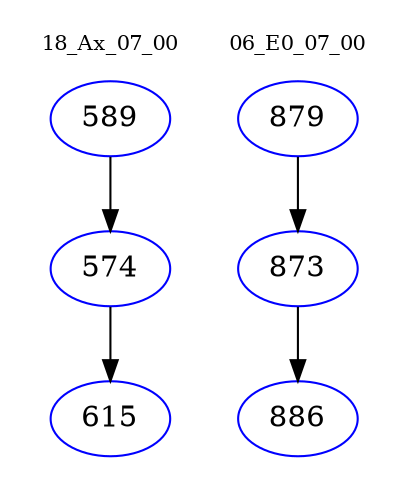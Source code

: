 digraph{
subgraph cluster_0 {
color = white
label = "18_Ax_07_00";
fontsize=10;
T0_589 [label="589", color="blue"]
T0_589 -> T0_574 [color="black"]
T0_574 [label="574", color="blue"]
T0_574 -> T0_615 [color="black"]
T0_615 [label="615", color="blue"]
}
subgraph cluster_1 {
color = white
label = "06_E0_07_00";
fontsize=10;
T1_879 [label="879", color="blue"]
T1_879 -> T1_873 [color="black"]
T1_873 [label="873", color="blue"]
T1_873 -> T1_886 [color="black"]
T1_886 [label="886", color="blue"]
}
}
